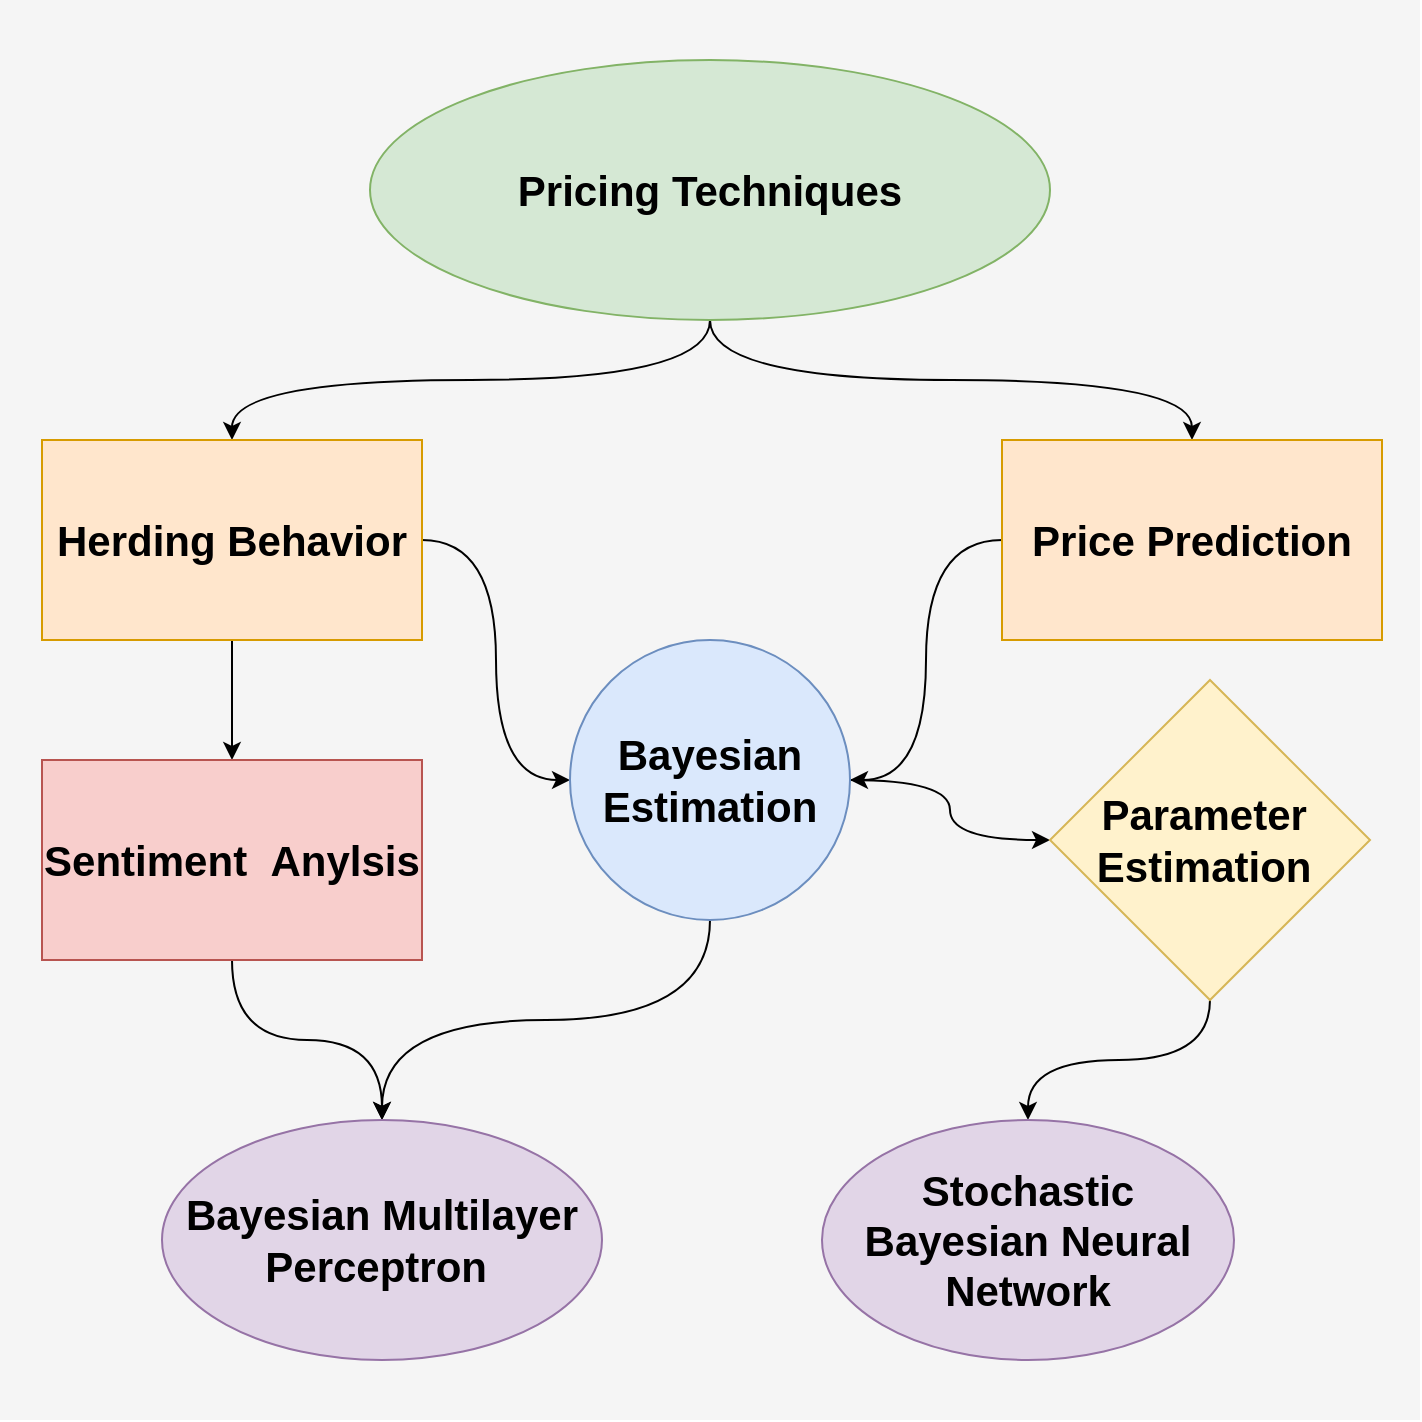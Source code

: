 <mxfile version="20.5.3" type="github">
  <diagram id="AzWSixzSeLenU5cYG7RJ" name="Seite-1">
    <mxGraphModel dx="1411" dy="825" grid="1" gridSize="10" guides="1" tooltips="1" connect="1" arrows="1" fold="1" page="1" pageScale="1" pageWidth="827" pageHeight="1169" math="0" shadow="0">
      <root>
        <mxCell id="0" />
        <mxCell id="1" parent="0" />
        <mxCell id="4vhAdvbKiPhtKXBXS9m7-29" value="" style="whiteSpace=wrap;html=1;aspect=fixed;fontSize=21;fillColor=#F5F5F5;fontColor=#333333;strokeColor=none;" parent="1" vertex="1">
          <mxGeometry x="59" y="60" width="710" height="710" as="geometry" />
        </mxCell>
        <mxCell id="4vhAdvbKiPhtKXBXS9m7-3" value="" style="edgeStyle=orthogonalEdgeStyle;orthogonalLoop=1;jettySize=auto;html=1;fontSize=21;curved=1;" parent="1" source="4vhAdvbKiPhtKXBXS9m7-1" target="4vhAdvbKiPhtKXBXS9m7-2" edge="1">
          <mxGeometry relative="1" as="geometry" />
        </mxCell>
        <mxCell id="4vhAdvbKiPhtKXBXS9m7-8" style="edgeStyle=orthogonalEdgeStyle;curved=1;orthogonalLoop=1;jettySize=auto;html=1;exitX=0.5;exitY=1;exitDx=0;exitDy=0;fontSize=21;" parent="1" source="4vhAdvbKiPhtKXBXS9m7-1" target="4vhAdvbKiPhtKXBXS9m7-4" edge="1">
          <mxGeometry relative="1" as="geometry" />
        </mxCell>
        <mxCell id="4vhAdvbKiPhtKXBXS9m7-1" value="Pricing Techniques" style="ellipse;whiteSpace=wrap;html=1;fontSize=21;fontStyle=1;fillColor=#D5E8D4;strokeColor=#82b366;gradientColor=none;" parent="1" vertex="1">
          <mxGeometry x="244" y="90" width="340" height="130" as="geometry" />
        </mxCell>
        <mxCell id="4vhAdvbKiPhtKXBXS9m7-12" style="edgeStyle=orthogonalEdgeStyle;curved=1;orthogonalLoop=1;jettySize=auto;html=1;fontSize=21;" parent="1" source="4vhAdvbKiPhtKXBXS9m7-2" target="4vhAdvbKiPhtKXBXS9m7-11" edge="1">
          <mxGeometry relative="1" as="geometry" />
        </mxCell>
        <mxCell id="4vhAdvbKiPhtKXBXS9m7-15" style="edgeStyle=orthogonalEdgeStyle;curved=1;orthogonalLoop=1;jettySize=auto;html=1;fontSize=21;" parent="1" source="4vhAdvbKiPhtKXBXS9m7-2" target="4vhAdvbKiPhtKXBXS9m7-14" edge="1">
          <mxGeometry relative="1" as="geometry" />
        </mxCell>
        <mxCell id="4vhAdvbKiPhtKXBXS9m7-2" value="Herding Behavior" style="whiteSpace=wrap;html=1;fontSize=21;fillColor=#ffe6cc;strokeColor=#d79b00;fontStyle=1;" parent="1" vertex="1">
          <mxGeometry x="80" y="280" width="190" height="100" as="geometry" />
        </mxCell>
        <mxCell id="4vhAdvbKiPhtKXBXS9m7-13" style="edgeStyle=orthogonalEdgeStyle;curved=1;orthogonalLoop=1;jettySize=auto;html=1;entryX=1;entryY=0.5;entryDx=0;entryDy=0;fontSize=21;" parent="1" source="4vhAdvbKiPhtKXBXS9m7-4" target="4vhAdvbKiPhtKXBXS9m7-11" edge="1">
          <mxGeometry relative="1" as="geometry" />
        </mxCell>
        <mxCell id="4vhAdvbKiPhtKXBXS9m7-4" value="Price Prediction" style="whiteSpace=wrap;html=1;fontSize=21;fillColor=#ffe6cc;strokeColor=#d79b00;fontStyle=1;" parent="1" vertex="1">
          <mxGeometry x="560" y="280" width="190" height="100" as="geometry" />
        </mxCell>
        <mxCell id="4vhAdvbKiPhtKXBXS9m7-20" style="edgeStyle=orthogonalEdgeStyle;curved=1;orthogonalLoop=1;jettySize=auto;html=1;entryX=0.5;entryY=0;entryDx=0;entryDy=0;fontSize=21;" parent="1" source="4vhAdvbKiPhtKXBXS9m7-11" target="4vhAdvbKiPhtKXBXS9m7-16" edge="1">
          <mxGeometry relative="1" as="geometry" />
        </mxCell>
        <mxCell id="4vhAdvbKiPhtKXBXS9m7-24" value="" style="edgeStyle=orthogonalEdgeStyle;curved=1;orthogonalLoop=1;jettySize=auto;html=1;fontSize=21;" parent="1" source="4vhAdvbKiPhtKXBXS9m7-11" target="4vhAdvbKiPhtKXBXS9m7-23" edge="1">
          <mxGeometry relative="1" as="geometry" />
        </mxCell>
        <mxCell id="4vhAdvbKiPhtKXBXS9m7-11" value="Bayesian Estimation" style="ellipse;whiteSpace=wrap;html=1;aspect=fixed;fontSize=21;fillColor=#dae8fc;strokeColor=#6c8ebf;fontStyle=1" parent="1" vertex="1">
          <mxGeometry x="344" y="380" width="140" height="140" as="geometry" />
        </mxCell>
        <mxCell id="4vhAdvbKiPhtKXBXS9m7-17" value="" style="edgeStyle=orthogonalEdgeStyle;curved=1;orthogonalLoop=1;jettySize=auto;html=1;fontSize=21;" parent="1" source="4vhAdvbKiPhtKXBXS9m7-14" target="4vhAdvbKiPhtKXBXS9m7-16" edge="1">
          <mxGeometry relative="1" as="geometry" />
        </mxCell>
        <mxCell id="4vhAdvbKiPhtKXBXS9m7-14" value="Sentiment &amp;nbsp;Anylsis" style="whiteSpace=wrap;html=1;fontSize=21;fillColor=#f8cecc;strokeColor=#b85450;fontStyle=1;" parent="1" vertex="1">
          <mxGeometry x="80" y="440" width="190" height="100" as="geometry" />
        </mxCell>
        <mxCell id="4vhAdvbKiPhtKXBXS9m7-16" value="Bayesian Multilayer Perceptron&amp;nbsp;" style="ellipse;whiteSpace=wrap;html=1;fontSize=21;fillColor=#e1d5e7;strokeColor=#9673a6;fontStyle=1;" parent="1" vertex="1">
          <mxGeometry x="140" y="620" width="220" height="120" as="geometry" />
        </mxCell>
        <mxCell id="4vhAdvbKiPhtKXBXS9m7-27" value="" style="edgeStyle=orthogonalEdgeStyle;curved=1;orthogonalLoop=1;jettySize=auto;html=1;fontSize=21;" parent="1" source="4vhAdvbKiPhtKXBXS9m7-23" target="4vhAdvbKiPhtKXBXS9m7-26" edge="1">
          <mxGeometry relative="1" as="geometry" />
        </mxCell>
        <mxCell id="4vhAdvbKiPhtKXBXS9m7-23" value="Parameter&amp;nbsp;&lt;br&gt;Estimation&amp;nbsp;" style="rhombus;whiteSpace=wrap;html=1;fontSize=21;fillColor=#fff2cc;strokeColor=#d6b656;fontStyle=1;" parent="1" vertex="1">
          <mxGeometry x="584" y="400" width="160" height="160" as="geometry" />
        </mxCell>
        <mxCell id="4vhAdvbKiPhtKXBXS9m7-26" value="Stochastic Bayesian Neural Network" style="ellipse;whiteSpace=wrap;html=1;fontSize=21;fillColor=#e1d5e7;strokeColor=#9673a6;fontStyle=1;" parent="1" vertex="1">
          <mxGeometry x="470" y="620" width="206" height="120" as="geometry" />
        </mxCell>
      </root>
    </mxGraphModel>
  </diagram>
</mxfile>
